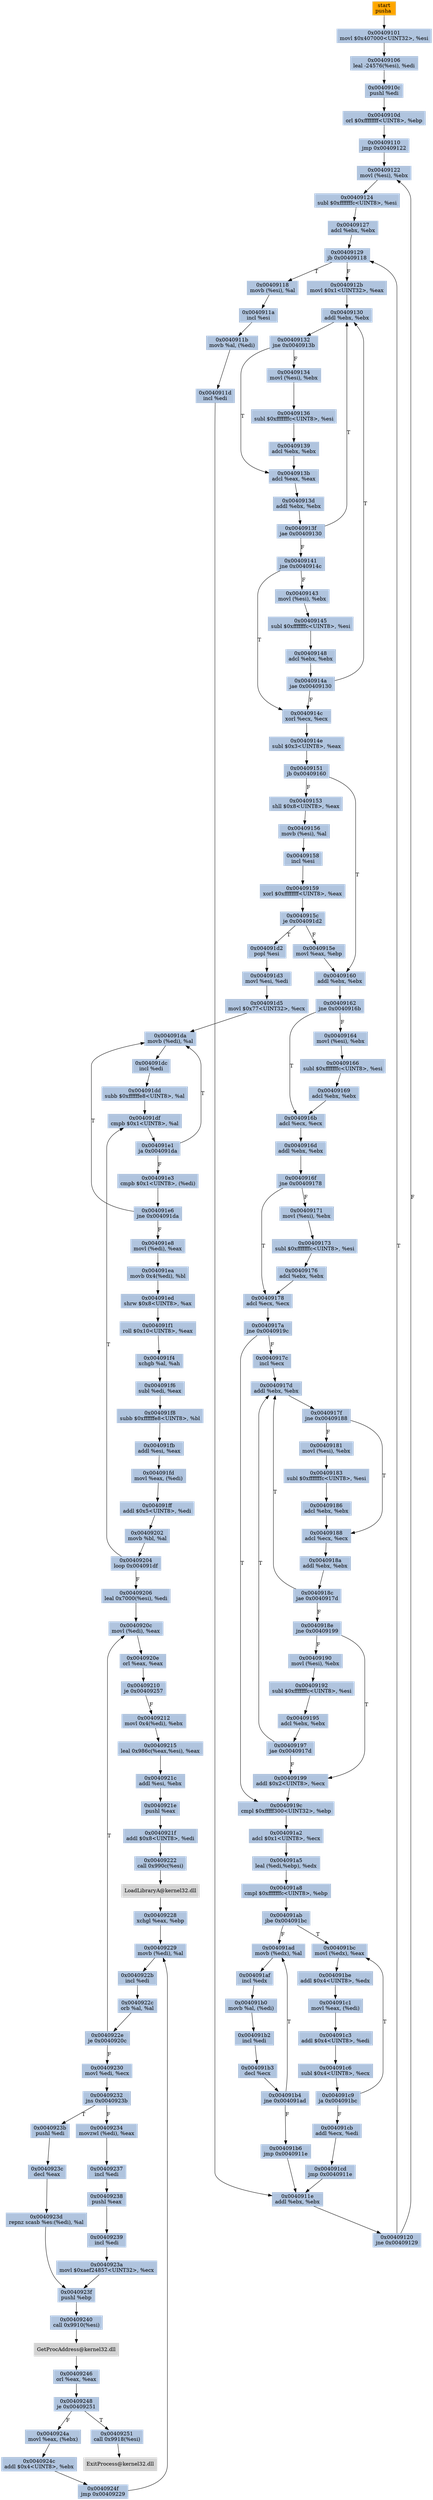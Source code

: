 digraph G {
node[shape=rectangle,style=filled,fillcolor=lightsteelblue,color=lightsteelblue]
bgcolor="transparent"
a0x00409100pusha_[label="start\npusha ",color="lightgrey",fillcolor="orange"];
a0x00409101movl_0x407000UINT32_esi[label="0x00409101\nmovl $0x407000<UINT32>, %esi"];
a0x00409106leal__24576esi__edi[label="0x00409106\nleal -24576(%esi), %edi"];
a0x0040910cpushl_edi[label="0x0040910c\npushl %edi"];
a0x0040910dorl_0xffffffffUINT8_ebp[label="0x0040910d\norl $0xffffffff<UINT8>, %ebp"];
a0x00409110jmp_0x00409122[label="0x00409110\njmp 0x00409122"];
a0x00409122movl_esi__ebx[label="0x00409122\nmovl (%esi), %ebx"];
a0x00409124subl_0xfffffffcUINT8_esi[label="0x00409124\nsubl $0xfffffffc<UINT8>, %esi"];
a0x00409127adcl_ebx_ebx[label="0x00409127\nadcl %ebx, %ebx"];
a0x00409129jb_0x00409118[label="0x00409129\njb 0x00409118"];
a0x00409118movb_esi__al[label="0x00409118\nmovb (%esi), %al"];
a0x0040911aincl_esi[label="0x0040911a\nincl %esi"];
a0x0040911bmovb_al_edi_[label="0x0040911b\nmovb %al, (%edi)"];
a0x0040911dincl_edi[label="0x0040911d\nincl %edi"];
a0x0040911eaddl_ebx_ebx[label="0x0040911e\naddl %ebx, %ebx"];
a0x00409120jne_0x00409129[label="0x00409120\njne 0x00409129"];
a0x0040912bmovl_0x1UINT32_eax[label="0x0040912b\nmovl $0x1<UINT32>, %eax"];
a0x00409130addl_ebx_ebx[label="0x00409130\naddl %ebx, %ebx"];
a0x00409132jne_0x0040913b[label="0x00409132\njne 0x0040913b"];
a0x0040913badcl_eax_eax[label="0x0040913b\nadcl %eax, %eax"];
a0x0040913daddl_ebx_ebx[label="0x0040913d\naddl %ebx, %ebx"];
a0x0040913fjae_0x00409130[label="0x0040913f\njae 0x00409130"];
a0x00409141jne_0x0040914c[label="0x00409141\njne 0x0040914c"];
a0x0040914cxorl_ecx_ecx[label="0x0040914c\nxorl %ecx, %ecx"];
a0x0040914esubl_0x3UINT8_eax[label="0x0040914e\nsubl $0x3<UINT8>, %eax"];
a0x00409151jb_0x00409160[label="0x00409151\njb 0x00409160"];
a0x00409160addl_ebx_ebx[label="0x00409160\naddl %ebx, %ebx"];
a0x00409162jne_0x0040916b[label="0x00409162\njne 0x0040916b"];
a0x0040916badcl_ecx_ecx[label="0x0040916b\nadcl %ecx, %ecx"];
a0x0040916daddl_ebx_ebx[label="0x0040916d\naddl %ebx, %ebx"];
a0x0040916fjne_0x00409178[label="0x0040916f\njne 0x00409178"];
a0x00409178adcl_ecx_ecx[label="0x00409178\nadcl %ecx, %ecx"];
a0x0040917ajne_0x0040919c[label="0x0040917a\njne 0x0040919c"];
a0x0040919ccmpl_0xfffff300UINT32_ebp[label="0x0040919c\ncmpl $0xfffff300<UINT32>, %ebp"];
a0x004091a2adcl_0x1UINT8_ecx[label="0x004091a2\nadcl $0x1<UINT8>, %ecx"];
a0x004091a5leal_ediebp__edx[label="0x004091a5\nleal (%edi,%ebp), %edx"];
a0x004091a8cmpl_0xfffffffcUINT8_ebp[label="0x004091a8\ncmpl $0xfffffffc<UINT8>, %ebp"];
a0x004091abjbe_0x004091bc[label="0x004091ab\njbe 0x004091bc"];
a0x004091admovb_edx__al[label="0x004091ad\nmovb (%edx), %al"];
a0x004091afincl_edx[label="0x004091af\nincl %edx"];
a0x004091b0movb_al_edi_[label="0x004091b0\nmovb %al, (%edi)"];
a0x004091b2incl_edi[label="0x004091b2\nincl %edi"];
a0x004091b3decl_ecx[label="0x004091b3\ndecl %ecx"];
a0x004091b4jne_0x004091ad[label="0x004091b4\njne 0x004091ad"];
a0x004091b6jmp_0x0040911e[label="0x004091b6\njmp 0x0040911e"];
a0x00409153shll_0x8UINT8_eax[label="0x00409153\nshll $0x8<UINT8>, %eax"];
a0x00409156movb_esi__al[label="0x00409156\nmovb (%esi), %al"];
a0x00409158incl_esi[label="0x00409158\nincl %esi"];
a0x00409159xorl_0xffffffffUINT8_eax[label="0x00409159\nxorl $0xffffffff<UINT8>, %eax"];
a0x0040915cje_0x004091d2[label="0x0040915c\nje 0x004091d2"];
a0x0040915emovl_eax_ebp[label="0x0040915e\nmovl %eax, %ebp"];
a0x004091bcmovl_edx__eax[label="0x004091bc\nmovl (%edx), %eax"];
a0x004091beaddl_0x4UINT8_edx[label="0x004091be\naddl $0x4<UINT8>, %edx"];
a0x004091c1movl_eax_edi_[label="0x004091c1\nmovl %eax, (%edi)"];
a0x004091c3addl_0x4UINT8_edi[label="0x004091c3\naddl $0x4<UINT8>, %edi"];
a0x004091c6subl_0x4UINT8_ecx[label="0x004091c6\nsubl $0x4<UINT8>, %ecx"];
a0x004091c9ja_0x004091bc[label="0x004091c9\nja 0x004091bc"];
a0x004091cbaddl_ecx_edi[label="0x004091cb\naddl %ecx, %edi"];
a0x004091cdjmp_0x0040911e[label="0x004091cd\njmp 0x0040911e"];
a0x0040917cincl_ecx[label="0x0040917c\nincl %ecx"];
a0x0040917daddl_ebx_ebx[label="0x0040917d\naddl %ebx, %ebx"];
a0x0040917fjne_0x00409188[label="0x0040917f\njne 0x00409188"];
a0x00409188adcl_ecx_ecx[label="0x00409188\nadcl %ecx, %ecx"];
a0x0040918aaddl_ebx_ebx[label="0x0040918a\naddl %ebx, %ebx"];
a0x0040918cjae_0x0040917d[label="0x0040918c\njae 0x0040917d"];
a0x0040918ejne_0x00409199[label="0x0040918e\njne 0x00409199"];
a0x00409199addl_0x2UINT8_ecx[label="0x00409199\naddl $0x2<UINT8>, %ecx"];
a0x00409164movl_esi__ebx[label="0x00409164\nmovl (%esi), %ebx"];
a0x00409166subl_0xfffffffcUINT8_esi[label="0x00409166\nsubl $0xfffffffc<UINT8>, %esi"];
a0x00409169adcl_ebx_ebx[label="0x00409169\nadcl %ebx, %ebx"];
a0x00409171movl_esi__ebx[label="0x00409171\nmovl (%esi), %ebx"];
a0x00409173subl_0xfffffffcUINT8_esi[label="0x00409173\nsubl $0xfffffffc<UINT8>, %esi"];
a0x00409176adcl_ebx_ebx[label="0x00409176\nadcl %ebx, %ebx"];
a0x00409143movl_esi__ebx[label="0x00409143\nmovl (%esi), %ebx"];
a0x00409145subl_0xfffffffcUINT8_esi[label="0x00409145\nsubl $0xfffffffc<UINT8>, %esi"];
a0x00409148adcl_ebx_ebx[label="0x00409148\nadcl %ebx, %ebx"];
a0x0040914ajae_0x00409130[label="0x0040914a\njae 0x00409130"];
a0x00409134movl_esi__ebx[label="0x00409134\nmovl (%esi), %ebx"];
a0x00409136subl_0xfffffffcUINT8_esi[label="0x00409136\nsubl $0xfffffffc<UINT8>, %esi"];
a0x00409139adcl_ebx_ebx[label="0x00409139\nadcl %ebx, %ebx"];
a0x00409190movl_esi__ebx[label="0x00409190\nmovl (%esi), %ebx"];
a0x00409192subl_0xfffffffcUINT8_esi[label="0x00409192\nsubl $0xfffffffc<UINT8>, %esi"];
a0x00409195adcl_ebx_ebx[label="0x00409195\nadcl %ebx, %ebx"];
a0x00409197jae_0x0040917d[label="0x00409197\njae 0x0040917d"];
a0x00409181movl_esi__ebx[label="0x00409181\nmovl (%esi), %ebx"];
a0x00409183subl_0xfffffffcUINT8_esi[label="0x00409183\nsubl $0xfffffffc<UINT8>, %esi"];
a0x00409186adcl_ebx_ebx[label="0x00409186\nadcl %ebx, %ebx"];
a0x004091d2popl_esi[label="0x004091d2\npopl %esi"];
a0x004091d3movl_esi_edi[label="0x004091d3\nmovl %esi, %edi"];
a0x004091d5movl_0x77UINT32_ecx[label="0x004091d5\nmovl $0x77<UINT32>, %ecx"];
a0x004091damovb_edi__al[label="0x004091da\nmovb (%edi), %al"];
a0x004091dcincl_edi[label="0x004091dc\nincl %edi"];
a0x004091ddsubb_0xffffffe8UINT8_al[label="0x004091dd\nsubb $0xffffffe8<UINT8>, %al"];
a0x004091dfcmpb_0x1UINT8_al[label="0x004091df\ncmpb $0x1<UINT8>, %al"];
a0x004091e1ja_0x004091da[label="0x004091e1\nja 0x004091da"];
a0x004091e3cmpb_0x1UINT8_edi_[label="0x004091e3\ncmpb $0x1<UINT8>, (%edi)"];
a0x004091e6jne_0x004091da[label="0x004091e6\njne 0x004091da"];
a0x004091e8movl_edi__eax[label="0x004091e8\nmovl (%edi), %eax"];
a0x004091eamovb_0x4edi__bl[label="0x004091ea\nmovb 0x4(%edi), %bl"];
a0x004091edshrw_0x8UINT8_ax[label="0x004091ed\nshrw $0x8<UINT8>, %ax"];
a0x004091f1roll_0x10UINT8_eax[label="0x004091f1\nroll $0x10<UINT8>, %eax"];
a0x004091f4xchgb_al_ah[label="0x004091f4\nxchgb %al, %ah"];
a0x004091f6subl_edi_eax[label="0x004091f6\nsubl %edi, %eax"];
a0x004091f8subb_0xffffffe8UINT8_bl[label="0x004091f8\nsubb $0xffffffe8<UINT8>, %bl"];
a0x004091fbaddl_esi_eax[label="0x004091fb\naddl %esi, %eax"];
a0x004091fdmovl_eax_edi_[label="0x004091fd\nmovl %eax, (%edi)"];
a0x004091ffaddl_0x5UINT8_edi[label="0x004091ff\naddl $0x5<UINT8>, %edi"];
a0x00409202movb_bl_al[label="0x00409202\nmovb %bl, %al"];
a0x00409204loop_0x004091df[label="0x00409204\nloop 0x004091df"];
a0x00409206leal_0x7000esi__edi[label="0x00409206\nleal 0x7000(%esi), %edi"];
a0x0040920cmovl_edi__eax[label="0x0040920c\nmovl (%edi), %eax"];
a0x0040920eorl_eax_eax[label="0x0040920e\norl %eax, %eax"];
a0x00409210je_0x00409257[label="0x00409210\nje 0x00409257"];
a0x00409212movl_0x4edi__ebx[label="0x00409212\nmovl 0x4(%edi), %ebx"];
a0x00409215leal_0x986ceaxesi__eax[label="0x00409215\nleal 0x986c(%eax,%esi), %eax"];
a0x0040921caddl_esi_ebx[label="0x0040921c\naddl %esi, %ebx"];
a0x0040921epushl_eax[label="0x0040921e\npushl %eax"];
a0x0040921faddl_0x8UINT8_edi[label="0x0040921f\naddl $0x8<UINT8>, %edi"];
a0x00409222call_0x990cesi_[label="0x00409222\ncall 0x990c(%esi)"];
LoadLibraryA_kernel32_dll[label="LoadLibraryA@kernel32.dll",color="lightgrey",fillcolor="lightgrey"];
a0x00409228xchgl_eax_ebp[label="0x00409228\nxchgl %eax, %ebp"];
a0x00409229movb_edi__al[label="0x00409229\nmovb (%edi), %al"];
a0x0040922bincl_edi[label="0x0040922b\nincl %edi"];
a0x0040922corb_al_al[label="0x0040922c\norb %al, %al"];
a0x0040922eje_0x0040920c[label="0x0040922e\nje 0x0040920c"];
a0x00409230movl_edi_ecx[label="0x00409230\nmovl %edi, %ecx"];
a0x00409232jns_0x0040923b[label="0x00409232\njns 0x0040923b"];
a0x0040923bpushl_edi[label="0x0040923b\npushl %edi"];
a0x0040923cdecl_eax[label="0x0040923c\ndecl %eax"];
a0x0040923drepnz_scasb_es_edi__al[label="0x0040923d\nrepnz scasb %es:(%edi), %al"];
a0x0040923fpushl_ebp[label="0x0040923f\npushl %ebp"];
a0x00409240call_0x9910esi_[label="0x00409240\ncall 0x9910(%esi)"];
GetProcAddress_kernel32_dll[label="GetProcAddress@kernel32.dll",color="lightgrey",fillcolor="lightgrey"];
a0x00409246orl_eax_eax[label="0x00409246\norl %eax, %eax"];
a0x00409248je_0x00409251[label="0x00409248\nje 0x00409251"];
a0x0040924amovl_eax_ebx_[label="0x0040924a\nmovl %eax, (%ebx)"];
a0x0040924caddl_0x4UINT8_ebx[label="0x0040924c\naddl $0x4<UINT8>, %ebx"];
a0x0040924fjmp_0x00409229[label="0x0040924f\njmp 0x00409229"];
a0x00409234movzwl_edi__eax[label="0x00409234\nmovzwl (%edi), %eax"];
a0x00409237incl_edi[label="0x00409237\nincl %edi"];
a0x00409238pushl_eax[label="0x00409238\npushl %eax"];
a0x00409239incl_edi[label="0x00409239\nincl %edi"];
a0x0040923amovl_0xaef24857UINT32_ecx[label="0x0040923a\nmovl $0xaef24857<UINT32>, %ecx"];
a0x00409251call_0x9918esi_[label="0x00409251\ncall 0x9918(%esi)"];
ExitProcess_kernel32_dll[label="ExitProcess@kernel32.dll",color="lightgrey",fillcolor="lightgrey"];
a0x00409100pusha_ -> a0x00409101movl_0x407000UINT32_esi [color="#000000"];
a0x00409101movl_0x407000UINT32_esi -> a0x00409106leal__24576esi__edi [color="#000000"];
a0x00409106leal__24576esi__edi -> a0x0040910cpushl_edi [color="#000000"];
a0x0040910cpushl_edi -> a0x0040910dorl_0xffffffffUINT8_ebp [color="#000000"];
a0x0040910dorl_0xffffffffUINT8_ebp -> a0x00409110jmp_0x00409122 [color="#000000"];
a0x00409110jmp_0x00409122 -> a0x00409122movl_esi__ebx [color="#000000"];
a0x00409122movl_esi__ebx -> a0x00409124subl_0xfffffffcUINT8_esi [color="#000000"];
a0x00409124subl_0xfffffffcUINT8_esi -> a0x00409127adcl_ebx_ebx [color="#000000"];
a0x00409127adcl_ebx_ebx -> a0x00409129jb_0x00409118 [color="#000000"];
a0x00409129jb_0x00409118 -> a0x00409118movb_esi__al [color="#000000",label="T"];
a0x00409118movb_esi__al -> a0x0040911aincl_esi [color="#000000"];
a0x0040911aincl_esi -> a0x0040911bmovb_al_edi_ [color="#000000"];
a0x0040911bmovb_al_edi_ -> a0x0040911dincl_edi [color="#000000"];
a0x0040911dincl_edi -> a0x0040911eaddl_ebx_ebx [color="#000000"];
a0x0040911eaddl_ebx_ebx -> a0x00409120jne_0x00409129 [color="#000000"];
a0x00409120jne_0x00409129 -> a0x00409129jb_0x00409118 [color="#000000",label="T"];
a0x00409129jb_0x00409118 -> a0x0040912bmovl_0x1UINT32_eax [color="#000000",label="F"];
a0x0040912bmovl_0x1UINT32_eax -> a0x00409130addl_ebx_ebx [color="#000000"];
a0x00409130addl_ebx_ebx -> a0x00409132jne_0x0040913b [color="#000000"];
a0x00409132jne_0x0040913b -> a0x0040913badcl_eax_eax [color="#000000",label="T"];
a0x0040913badcl_eax_eax -> a0x0040913daddl_ebx_ebx [color="#000000"];
a0x0040913daddl_ebx_ebx -> a0x0040913fjae_0x00409130 [color="#000000"];
a0x0040913fjae_0x00409130 -> a0x00409141jne_0x0040914c [color="#000000",label="F"];
a0x00409141jne_0x0040914c -> a0x0040914cxorl_ecx_ecx [color="#000000",label="T"];
a0x0040914cxorl_ecx_ecx -> a0x0040914esubl_0x3UINT8_eax [color="#000000"];
a0x0040914esubl_0x3UINT8_eax -> a0x00409151jb_0x00409160 [color="#000000"];
a0x00409151jb_0x00409160 -> a0x00409160addl_ebx_ebx [color="#000000",label="T"];
a0x00409160addl_ebx_ebx -> a0x00409162jne_0x0040916b [color="#000000"];
a0x00409162jne_0x0040916b -> a0x0040916badcl_ecx_ecx [color="#000000",label="T"];
a0x0040916badcl_ecx_ecx -> a0x0040916daddl_ebx_ebx [color="#000000"];
a0x0040916daddl_ebx_ebx -> a0x0040916fjne_0x00409178 [color="#000000"];
a0x0040916fjne_0x00409178 -> a0x00409178adcl_ecx_ecx [color="#000000",label="T"];
a0x00409178adcl_ecx_ecx -> a0x0040917ajne_0x0040919c [color="#000000"];
a0x0040917ajne_0x0040919c -> a0x0040919ccmpl_0xfffff300UINT32_ebp [color="#000000",label="T"];
a0x0040919ccmpl_0xfffff300UINT32_ebp -> a0x004091a2adcl_0x1UINT8_ecx [color="#000000"];
a0x004091a2adcl_0x1UINT8_ecx -> a0x004091a5leal_ediebp__edx [color="#000000"];
a0x004091a5leal_ediebp__edx -> a0x004091a8cmpl_0xfffffffcUINT8_ebp [color="#000000"];
a0x004091a8cmpl_0xfffffffcUINT8_ebp -> a0x004091abjbe_0x004091bc [color="#000000"];
a0x004091abjbe_0x004091bc -> a0x004091admovb_edx__al [color="#000000",label="F"];
a0x004091admovb_edx__al -> a0x004091afincl_edx [color="#000000"];
a0x004091afincl_edx -> a0x004091b0movb_al_edi_ [color="#000000"];
a0x004091b0movb_al_edi_ -> a0x004091b2incl_edi [color="#000000"];
a0x004091b2incl_edi -> a0x004091b3decl_ecx [color="#000000"];
a0x004091b3decl_ecx -> a0x004091b4jne_0x004091ad [color="#000000"];
a0x004091b4jne_0x004091ad -> a0x004091admovb_edx__al [color="#000000",label="T"];
a0x004091b4jne_0x004091ad -> a0x004091b6jmp_0x0040911e [color="#000000",label="F"];
a0x004091b6jmp_0x0040911e -> a0x0040911eaddl_ebx_ebx [color="#000000"];
a0x00409151jb_0x00409160 -> a0x00409153shll_0x8UINT8_eax [color="#000000",label="F"];
a0x00409153shll_0x8UINT8_eax -> a0x00409156movb_esi__al [color="#000000"];
a0x00409156movb_esi__al -> a0x00409158incl_esi [color="#000000"];
a0x00409158incl_esi -> a0x00409159xorl_0xffffffffUINT8_eax [color="#000000"];
a0x00409159xorl_0xffffffffUINT8_eax -> a0x0040915cje_0x004091d2 [color="#000000"];
a0x0040915cje_0x004091d2 -> a0x0040915emovl_eax_ebp [color="#000000",label="F"];
a0x0040915emovl_eax_ebp -> a0x00409160addl_ebx_ebx [color="#000000"];
a0x00409120jne_0x00409129 -> a0x00409122movl_esi__ebx [color="#000000",label="F"];
a0x004091abjbe_0x004091bc -> a0x004091bcmovl_edx__eax [color="#000000",label="T"];
a0x004091bcmovl_edx__eax -> a0x004091beaddl_0x4UINT8_edx [color="#000000"];
a0x004091beaddl_0x4UINT8_edx -> a0x004091c1movl_eax_edi_ [color="#000000"];
a0x004091c1movl_eax_edi_ -> a0x004091c3addl_0x4UINT8_edi [color="#000000"];
a0x004091c3addl_0x4UINT8_edi -> a0x004091c6subl_0x4UINT8_ecx [color="#000000"];
a0x004091c6subl_0x4UINT8_ecx -> a0x004091c9ja_0x004091bc [color="#000000"];
a0x004091c9ja_0x004091bc -> a0x004091cbaddl_ecx_edi [color="#000000",label="F"];
a0x004091cbaddl_ecx_edi -> a0x004091cdjmp_0x0040911e [color="#000000"];
a0x004091cdjmp_0x0040911e -> a0x0040911eaddl_ebx_ebx [color="#000000"];
a0x0040917ajne_0x0040919c -> a0x0040917cincl_ecx [color="#000000",label="F"];
a0x0040917cincl_ecx -> a0x0040917daddl_ebx_ebx [color="#000000"];
a0x0040917daddl_ebx_ebx -> a0x0040917fjne_0x00409188 [color="#000000"];
a0x0040917fjne_0x00409188 -> a0x00409188adcl_ecx_ecx [color="#000000",label="T"];
a0x00409188adcl_ecx_ecx -> a0x0040918aaddl_ebx_ebx [color="#000000"];
a0x0040918aaddl_ebx_ebx -> a0x0040918cjae_0x0040917d [color="#000000"];
a0x0040918cjae_0x0040917d -> a0x0040918ejne_0x00409199 [color="#000000",label="F"];
a0x0040918ejne_0x00409199 -> a0x00409199addl_0x2UINT8_ecx [color="#000000",label="T"];
a0x00409199addl_0x2UINT8_ecx -> a0x0040919ccmpl_0xfffff300UINT32_ebp [color="#000000"];
a0x004091c9ja_0x004091bc -> a0x004091bcmovl_edx__eax [color="#000000",label="T"];
a0x00409162jne_0x0040916b -> a0x00409164movl_esi__ebx [color="#000000",label="F"];
a0x00409164movl_esi__ebx -> a0x00409166subl_0xfffffffcUINT8_esi [color="#000000"];
a0x00409166subl_0xfffffffcUINT8_esi -> a0x00409169adcl_ebx_ebx [color="#000000"];
a0x00409169adcl_ebx_ebx -> a0x0040916badcl_ecx_ecx [color="#000000"];
a0x0040916fjne_0x00409178 -> a0x00409171movl_esi__ebx [color="#000000",label="F"];
a0x00409171movl_esi__ebx -> a0x00409173subl_0xfffffffcUINT8_esi [color="#000000"];
a0x00409173subl_0xfffffffcUINT8_esi -> a0x00409176adcl_ebx_ebx [color="#000000"];
a0x00409176adcl_ebx_ebx -> a0x00409178adcl_ecx_ecx [color="#000000"];
a0x0040918cjae_0x0040917d -> a0x0040917daddl_ebx_ebx [color="#000000",label="T"];
a0x00409141jne_0x0040914c -> a0x00409143movl_esi__ebx [color="#000000",label="F"];
a0x00409143movl_esi__ebx -> a0x00409145subl_0xfffffffcUINT8_esi [color="#000000"];
a0x00409145subl_0xfffffffcUINT8_esi -> a0x00409148adcl_ebx_ebx [color="#000000"];
a0x00409148adcl_ebx_ebx -> a0x0040914ajae_0x00409130 [color="#000000"];
a0x0040914ajae_0x00409130 -> a0x0040914cxorl_ecx_ecx [color="#000000",label="F"];
a0x00409132jne_0x0040913b -> a0x00409134movl_esi__ebx [color="#000000",label="F"];
a0x00409134movl_esi__ebx -> a0x00409136subl_0xfffffffcUINT8_esi [color="#000000"];
a0x00409136subl_0xfffffffcUINT8_esi -> a0x00409139adcl_ebx_ebx [color="#000000"];
a0x00409139adcl_ebx_ebx -> a0x0040913badcl_eax_eax [color="#000000"];
a0x0040913fjae_0x00409130 -> a0x00409130addl_ebx_ebx [color="#000000",label="T"];
a0x0040918ejne_0x00409199 -> a0x00409190movl_esi__ebx [color="#000000",label="F"];
a0x00409190movl_esi__ebx -> a0x00409192subl_0xfffffffcUINT8_esi [color="#000000"];
a0x00409192subl_0xfffffffcUINT8_esi -> a0x00409195adcl_ebx_ebx [color="#000000"];
a0x00409195adcl_ebx_ebx -> a0x00409197jae_0x0040917d [color="#000000"];
a0x00409197jae_0x0040917d -> a0x00409199addl_0x2UINT8_ecx [color="#000000",label="F"];
a0x00409197jae_0x0040917d -> a0x0040917daddl_ebx_ebx [color="#000000",label="T"];
a0x0040917fjne_0x00409188 -> a0x00409181movl_esi__ebx [color="#000000",label="F"];
a0x00409181movl_esi__ebx -> a0x00409183subl_0xfffffffcUINT8_esi [color="#000000"];
a0x00409183subl_0xfffffffcUINT8_esi -> a0x00409186adcl_ebx_ebx [color="#000000"];
a0x00409186adcl_ebx_ebx -> a0x00409188adcl_ecx_ecx [color="#000000"];
a0x0040914ajae_0x00409130 -> a0x00409130addl_ebx_ebx [color="#000000",label="T"];
a0x0040915cje_0x004091d2 -> a0x004091d2popl_esi [color="#000000",label="T"];
a0x004091d2popl_esi -> a0x004091d3movl_esi_edi [color="#000000"];
a0x004091d3movl_esi_edi -> a0x004091d5movl_0x77UINT32_ecx [color="#000000"];
a0x004091d5movl_0x77UINT32_ecx -> a0x004091damovb_edi__al [color="#000000"];
a0x004091damovb_edi__al -> a0x004091dcincl_edi [color="#000000"];
a0x004091dcincl_edi -> a0x004091ddsubb_0xffffffe8UINT8_al [color="#000000"];
a0x004091ddsubb_0xffffffe8UINT8_al -> a0x004091dfcmpb_0x1UINT8_al [color="#000000"];
a0x004091dfcmpb_0x1UINT8_al -> a0x004091e1ja_0x004091da [color="#000000"];
a0x004091e1ja_0x004091da -> a0x004091damovb_edi__al [color="#000000",label="T"];
a0x004091e1ja_0x004091da -> a0x004091e3cmpb_0x1UINT8_edi_ [color="#000000",label="F"];
a0x004091e3cmpb_0x1UINT8_edi_ -> a0x004091e6jne_0x004091da [color="#000000"];
a0x004091e6jne_0x004091da -> a0x004091e8movl_edi__eax [color="#000000",label="F"];
a0x004091e8movl_edi__eax -> a0x004091eamovb_0x4edi__bl [color="#000000"];
a0x004091eamovb_0x4edi__bl -> a0x004091edshrw_0x8UINT8_ax [color="#000000"];
a0x004091edshrw_0x8UINT8_ax -> a0x004091f1roll_0x10UINT8_eax [color="#000000"];
a0x004091f1roll_0x10UINT8_eax -> a0x004091f4xchgb_al_ah [color="#000000"];
a0x004091f4xchgb_al_ah -> a0x004091f6subl_edi_eax [color="#000000"];
a0x004091f6subl_edi_eax -> a0x004091f8subb_0xffffffe8UINT8_bl [color="#000000"];
a0x004091f8subb_0xffffffe8UINT8_bl -> a0x004091fbaddl_esi_eax [color="#000000"];
a0x004091fbaddl_esi_eax -> a0x004091fdmovl_eax_edi_ [color="#000000"];
a0x004091fdmovl_eax_edi_ -> a0x004091ffaddl_0x5UINT8_edi [color="#000000"];
a0x004091ffaddl_0x5UINT8_edi -> a0x00409202movb_bl_al [color="#000000"];
a0x00409202movb_bl_al -> a0x00409204loop_0x004091df [color="#000000"];
a0x00409204loop_0x004091df -> a0x004091dfcmpb_0x1UINT8_al [color="#000000",label="T"];
a0x004091e6jne_0x004091da -> a0x004091damovb_edi__al [color="#000000",label="T"];
a0x00409204loop_0x004091df -> a0x00409206leal_0x7000esi__edi [color="#000000",label="F"];
a0x00409206leal_0x7000esi__edi -> a0x0040920cmovl_edi__eax [color="#000000"];
a0x0040920cmovl_edi__eax -> a0x0040920eorl_eax_eax [color="#000000"];
a0x0040920eorl_eax_eax -> a0x00409210je_0x00409257 [color="#000000"];
a0x00409210je_0x00409257 -> a0x00409212movl_0x4edi__ebx [color="#000000",label="F"];
a0x00409212movl_0x4edi__ebx -> a0x00409215leal_0x986ceaxesi__eax [color="#000000"];
a0x00409215leal_0x986ceaxesi__eax -> a0x0040921caddl_esi_ebx [color="#000000"];
a0x0040921caddl_esi_ebx -> a0x0040921epushl_eax [color="#000000"];
a0x0040921epushl_eax -> a0x0040921faddl_0x8UINT8_edi [color="#000000"];
a0x0040921faddl_0x8UINT8_edi -> a0x00409222call_0x990cesi_ [color="#000000"];
a0x00409222call_0x990cesi_ -> LoadLibraryA_kernel32_dll [color="#000000"];
LoadLibraryA_kernel32_dll -> a0x00409228xchgl_eax_ebp [color="#000000"];
a0x00409228xchgl_eax_ebp -> a0x00409229movb_edi__al [color="#000000"];
a0x00409229movb_edi__al -> a0x0040922bincl_edi [color="#000000"];
a0x0040922bincl_edi -> a0x0040922corb_al_al [color="#000000"];
a0x0040922corb_al_al -> a0x0040922eje_0x0040920c [color="#000000"];
a0x0040922eje_0x0040920c -> a0x00409230movl_edi_ecx [color="#000000",label="F"];
a0x00409230movl_edi_ecx -> a0x00409232jns_0x0040923b [color="#000000"];
a0x00409232jns_0x0040923b -> a0x0040923bpushl_edi [color="#000000",label="T"];
a0x0040923bpushl_edi -> a0x0040923cdecl_eax [color="#000000"];
a0x0040923cdecl_eax -> a0x0040923drepnz_scasb_es_edi__al [color="#000000"];
a0x0040923drepnz_scasb_es_edi__al -> a0x0040923fpushl_ebp [color="#000000"];
a0x0040923fpushl_ebp -> a0x00409240call_0x9910esi_ [color="#000000"];
a0x00409240call_0x9910esi_ -> GetProcAddress_kernel32_dll [color="#000000"];
GetProcAddress_kernel32_dll -> a0x00409246orl_eax_eax [color="#000000"];
a0x00409246orl_eax_eax -> a0x00409248je_0x00409251 [color="#000000"];
a0x00409248je_0x00409251 -> a0x0040924amovl_eax_ebx_ [color="#000000",label="F"];
a0x0040924amovl_eax_ebx_ -> a0x0040924caddl_0x4UINT8_ebx [color="#000000"];
a0x0040924caddl_0x4UINT8_ebx -> a0x0040924fjmp_0x00409229 [color="#000000"];
a0x0040924fjmp_0x00409229 -> a0x00409229movb_edi__al [color="#000000"];
a0x0040922eje_0x0040920c -> a0x0040920cmovl_edi__eax [color="#000000",label="T"];
a0x00409232jns_0x0040923b -> a0x00409234movzwl_edi__eax [color="#000000",label="F"];
a0x00409234movzwl_edi__eax -> a0x00409237incl_edi [color="#000000"];
a0x00409237incl_edi -> a0x00409238pushl_eax [color="#000000"];
a0x00409238pushl_eax -> a0x00409239incl_edi [color="#000000"];
a0x00409239incl_edi -> a0x0040923amovl_0xaef24857UINT32_ecx [color="#000000"];
a0x0040923amovl_0xaef24857UINT32_ecx -> a0x0040923fpushl_ebp [color="#000000"];
a0x00409248je_0x00409251 -> a0x00409251call_0x9918esi_ [color="#000000",label="T"];
a0x00409251call_0x9918esi_ -> ExitProcess_kernel32_dll [color="#000000"];
}
